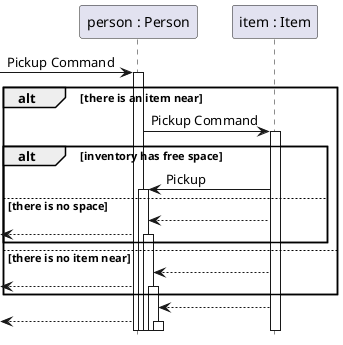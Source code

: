 @startuml pickup_item_sequence
hide footbox

participant "person : Person" as per
participant "item : Item" as item

[-> per ++: Pickup Command

alt there is an item near 
    per -> item ++: Pickup Command
    alt inventory has free space
        item -> per ++: Pickup
    else there is no space
    item --> per :
        <-- per ++:
    end
else there is no item near
   item --> per :
    <-- per ++:
end

item --> per :
<-- per ++:

@enduml